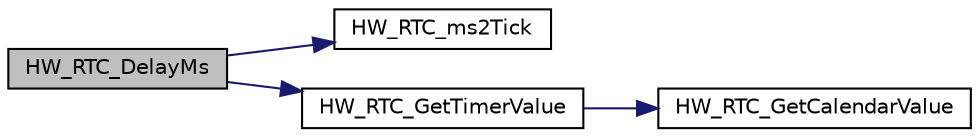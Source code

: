 digraph "HW_RTC_DelayMs"
{
  edge [fontname="Helvetica",fontsize="10",labelfontname="Helvetica",labelfontsize="10"];
  node [fontname="Helvetica",fontsize="10",shape=record];
  rankdir="LR";
  Node0 [label="HW_RTC_DelayMs",height=0.2,width=0.4,color="black", fillcolor="grey75", style="filled", fontcolor="black"];
  Node0 -> Node1 [color="midnightblue",fontsize="10",style="solid",fontname="Helvetica"];
  Node1 [label="HW_RTC_ms2Tick",height=0.2,width=0.4,color="black", fillcolor="white", style="filled",URL="$hw__rtc_8c.html#ab105bfcf0c8b346a1b20b158b8f8a86e",tooltip="converts time in ms to time in ticks "];
  Node0 -> Node2 [color="midnightblue",fontsize="10",style="solid",fontname="Helvetica"];
  Node2 [label="HW_RTC_GetTimerValue",height=0.2,width=0.4,color="black", fillcolor="white", style="filled",URL="$hw__rtc_8c.html#ad0d80bf1ac3a9704f4b4b9d672f38daa",tooltip="Get the RTC timer value "];
  Node2 -> Node3 [color="midnightblue",fontsize="10",style="solid",fontname="Helvetica"];
  Node3 [label="HW_RTC_GetCalendarValue",height=0.2,width=0.4,color="black", fillcolor="white", style="filled",URL="$hw__rtc_8c.html#af81b8dc866a5c7b125355b55e3953387",tooltip="get current time from calendar in ticks "];
}
